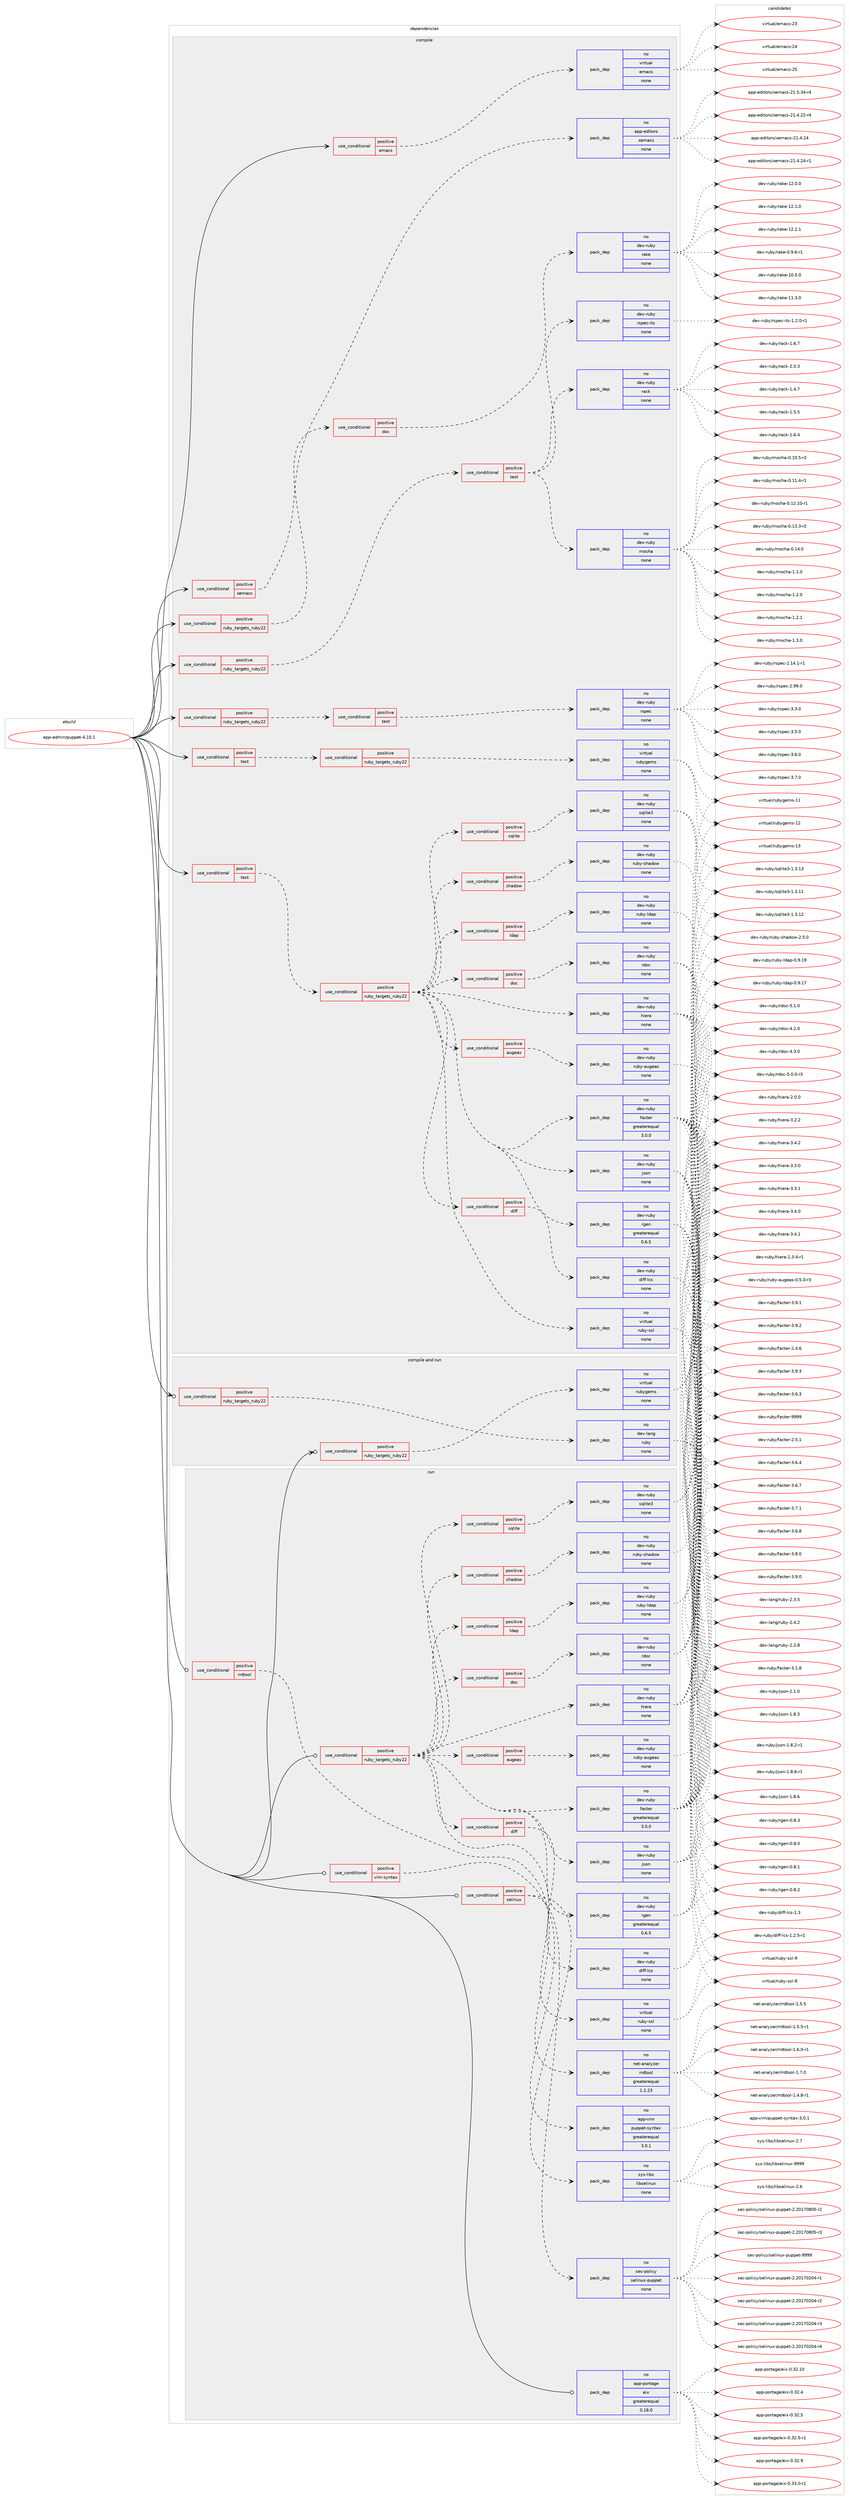 digraph prolog {

# *************
# Graph options
# *************

newrank=true;
concentrate=true;
compound=true;
graph [rankdir=LR,fontname=Helvetica,fontsize=10,ranksep=1.5];#, ranksep=2.5, nodesep=0.2];
edge  [arrowhead=vee];
node  [fontname=Helvetica,fontsize=10];

# **********
# The ebuild
# **********

subgraph cluster_leftcol {
color=gray;
rank=same;
label=<<i>ebuild</i>>;
id [label="app-admin/puppet-4.10.1", color=red, width=4, href="../app-admin/puppet-4.10.1.svg"];
}

# ****************
# The dependencies
# ****************

subgraph cluster_midcol {
color=gray;
label=<<i>dependencies</i>>;
subgraph cluster_compile {
fillcolor="#eeeeee";
style=filled;
label=<<i>compile</i>>;
subgraph cond884 {
dependency3996 [label=<<TABLE BORDER="0" CELLBORDER="1" CELLSPACING="0" CELLPADDING="4"><TR><TD ROWSPAN="3" CELLPADDING="10">use_conditional</TD></TR><TR><TD>positive</TD></TR><TR><TD>emacs</TD></TR></TABLE>>, shape=none, color=red];
subgraph pack3015 {
dependency3997 [label=<<TABLE BORDER="0" CELLBORDER="1" CELLSPACING="0" CELLPADDING="4" WIDTH="220"><TR><TD ROWSPAN="6" CELLPADDING="30">pack_dep</TD></TR><TR><TD WIDTH="110">no</TD></TR><TR><TD>virtual</TD></TR><TR><TD>emacs</TD></TR><TR><TD>none</TD></TR><TR><TD></TD></TR></TABLE>>, shape=none, color=blue];
}
dependency3996:e -> dependency3997:w [weight=20,style="dashed",arrowhead="vee"];
}
id:e -> dependency3996:w [weight=20,style="solid",arrowhead="vee"];
subgraph cond885 {
dependency3998 [label=<<TABLE BORDER="0" CELLBORDER="1" CELLSPACING="0" CELLPADDING="4"><TR><TD ROWSPAN="3" CELLPADDING="10">use_conditional</TD></TR><TR><TD>positive</TD></TR><TR><TD>ruby_targets_ruby22</TD></TR></TABLE>>, shape=none, color=red];
subgraph cond886 {
dependency3999 [label=<<TABLE BORDER="0" CELLBORDER="1" CELLSPACING="0" CELLPADDING="4"><TR><TD ROWSPAN="3" CELLPADDING="10">use_conditional</TD></TR><TR><TD>positive</TD></TR><TR><TD>doc</TD></TR></TABLE>>, shape=none, color=red];
subgraph pack3016 {
dependency4000 [label=<<TABLE BORDER="0" CELLBORDER="1" CELLSPACING="0" CELLPADDING="4" WIDTH="220"><TR><TD ROWSPAN="6" CELLPADDING="30">pack_dep</TD></TR><TR><TD WIDTH="110">no</TD></TR><TR><TD>dev-ruby</TD></TR><TR><TD>rake</TD></TR><TR><TD>none</TD></TR><TR><TD></TD></TR></TABLE>>, shape=none, color=blue];
}
dependency3999:e -> dependency4000:w [weight=20,style="dashed",arrowhead="vee"];
}
dependency3998:e -> dependency3999:w [weight=20,style="dashed",arrowhead="vee"];
}
id:e -> dependency3998:w [weight=20,style="solid",arrowhead="vee"];
subgraph cond887 {
dependency4001 [label=<<TABLE BORDER="0" CELLBORDER="1" CELLSPACING="0" CELLPADDING="4"><TR><TD ROWSPAN="3" CELLPADDING="10">use_conditional</TD></TR><TR><TD>positive</TD></TR><TR><TD>ruby_targets_ruby22</TD></TR></TABLE>>, shape=none, color=red];
subgraph cond888 {
dependency4002 [label=<<TABLE BORDER="0" CELLBORDER="1" CELLSPACING="0" CELLPADDING="4"><TR><TD ROWSPAN="3" CELLPADDING="10">use_conditional</TD></TR><TR><TD>positive</TD></TR><TR><TD>test</TD></TR></TABLE>>, shape=none, color=red];
subgraph pack3017 {
dependency4003 [label=<<TABLE BORDER="0" CELLBORDER="1" CELLSPACING="0" CELLPADDING="4" WIDTH="220"><TR><TD ROWSPAN="6" CELLPADDING="30">pack_dep</TD></TR><TR><TD WIDTH="110">no</TD></TR><TR><TD>dev-ruby</TD></TR><TR><TD>mocha</TD></TR><TR><TD>none</TD></TR><TR><TD></TD></TR></TABLE>>, shape=none, color=blue];
}
dependency4002:e -> dependency4003:w [weight=20,style="dashed",arrowhead="vee"];
subgraph pack3018 {
dependency4004 [label=<<TABLE BORDER="0" CELLBORDER="1" CELLSPACING="0" CELLPADDING="4" WIDTH="220"><TR><TD ROWSPAN="6" CELLPADDING="30">pack_dep</TD></TR><TR><TD WIDTH="110">no</TD></TR><TR><TD>dev-ruby</TD></TR><TR><TD>rack</TD></TR><TR><TD>none</TD></TR><TR><TD></TD></TR></TABLE>>, shape=none, color=blue];
}
dependency4002:e -> dependency4004:w [weight=20,style="dashed",arrowhead="vee"];
subgraph pack3019 {
dependency4005 [label=<<TABLE BORDER="0" CELLBORDER="1" CELLSPACING="0" CELLPADDING="4" WIDTH="220"><TR><TD ROWSPAN="6" CELLPADDING="30">pack_dep</TD></TR><TR><TD WIDTH="110">no</TD></TR><TR><TD>dev-ruby</TD></TR><TR><TD>rspec-its</TD></TR><TR><TD>none</TD></TR><TR><TD></TD></TR></TABLE>>, shape=none, color=blue];
}
dependency4002:e -> dependency4005:w [weight=20,style="dashed",arrowhead="vee"];
}
dependency4001:e -> dependency4002:w [weight=20,style="dashed",arrowhead="vee"];
}
id:e -> dependency4001:w [weight=20,style="solid",arrowhead="vee"];
subgraph cond889 {
dependency4006 [label=<<TABLE BORDER="0" CELLBORDER="1" CELLSPACING="0" CELLPADDING="4"><TR><TD ROWSPAN="3" CELLPADDING="10">use_conditional</TD></TR><TR><TD>positive</TD></TR><TR><TD>ruby_targets_ruby22</TD></TR></TABLE>>, shape=none, color=red];
subgraph cond890 {
dependency4007 [label=<<TABLE BORDER="0" CELLBORDER="1" CELLSPACING="0" CELLPADDING="4"><TR><TD ROWSPAN="3" CELLPADDING="10">use_conditional</TD></TR><TR><TD>positive</TD></TR><TR><TD>test</TD></TR></TABLE>>, shape=none, color=red];
subgraph pack3020 {
dependency4008 [label=<<TABLE BORDER="0" CELLBORDER="1" CELLSPACING="0" CELLPADDING="4" WIDTH="220"><TR><TD ROWSPAN="6" CELLPADDING="30">pack_dep</TD></TR><TR><TD WIDTH="110">no</TD></TR><TR><TD>dev-ruby</TD></TR><TR><TD>rspec</TD></TR><TR><TD>none</TD></TR><TR><TD></TD></TR></TABLE>>, shape=none, color=blue];
}
dependency4007:e -> dependency4008:w [weight=20,style="dashed",arrowhead="vee"];
}
dependency4006:e -> dependency4007:w [weight=20,style="dashed",arrowhead="vee"];
}
id:e -> dependency4006:w [weight=20,style="solid",arrowhead="vee"];
subgraph cond891 {
dependency4009 [label=<<TABLE BORDER="0" CELLBORDER="1" CELLSPACING="0" CELLPADDING="4"><TR><TD ROWSPAN="3" CELLPADDING="10">use_conditional</TD></TR><TR><TD>positive</TD></TR><TR><TD>test</TD></TR></TABLE>>, shape=none, color=red];
subgraph cond892 {
dependency4010 [label=<<TABLE BORDER="0" CELLBORDER="1" CELLSPACING="0" CELLPADDING="4"><TR><TD ROWSPAN="3" CELLPADDING="10">use_conditional</TD></TR><TR><TD>positive</TD></TR><TR><TD>ruby_targets_ruby22</TD></TR></TABLE>>, shape=none, color=red];
subgraph pack3021 {
dependency4011 [label=<<TABLE BORDER="0" CELLBORDER="1" CELLSPACING="0" CELLPADDING="4" WIDTH="220"><TR><TD ROWSPAN="6" CELLPADDING="30">pack_dep</TD></TR><TR><TD WIDTH="110">no</TD></TR><TR><TD>dev-ruby</TD></TR><TR><TD>hiera</TD></TR><TR><TD>none</TD></TR><TR><TD></TD></TR></TABLE>>, shape=none, color=blue];
}
dependency4010:e -> dependency4011:w [weight=20,style="dashed",arrowhead="vee"];
subgraph pack3022 {
dependency4012 [label=<<TABLE BORDER="0" CELLBORDER="1" CELLSPACING="0" CELLPADDING="4" WIDTH="220"><TR><TD ROWSPAN="6" CELLPADDING="30">pack_dep</TD></TR><TR><TD WIDTH="110">no</TD></TR><TR><TD>dev-ruby</TD></TR><TR><TD>rgen</TD></TR><TR><TD>greaterequal</TD></TR><TR><TD>0.6.5</TD></TR></TABLE>>, shape=none, color=blue];
}
dependency4010:e -> dependency4012:w [weight=20,style="dashed",arrowhead="vee"];
subgraph pack3023 {
dependency4013 [label=<<TABLE BORDER="0" CELLBORDER="1" CELLSPACING="0" CELLPADDING="4" WIDTH="220"><TR><TD ROWSPAN="6" CELLPADDING="30">pack_dep</TD></TR><TR><TD WIDTH="110">no</TD></TR><TR><TD>dev-ruby</TD></TR><TR><TD>json</TD></TR><TR><TD>none</TD></TR><TR><TD></TD></TR></TABLE>>, shape=none, color=blue];
}
dependency4010:e -> dependency4013:w [weight=20,style="dashed",arrowhead="vee"];
subgraph pack3024 {
dependency4014 [label=<<TABLE BORDER="0" CELLBORDER="1" CELLSPACING="0" CELLPADDING="4" WIDTH="220"><TR><TD ROWSPAN="6" CELLPADDING="30">pack_dep</TD></TR><TR><TD WIDTH="110">no</TD></TR><TR><TD>dev-ruby</TD></TR><TR><TD>facter</TD></TR><TR><TD>greaterequal</TD></TR><TR><TD>3.0.0</TD></TR></TABLE>>, shape=none, color=blue];
}
dependency4010:e -> dependency4014:w [weight=20,style="dashed",arrowhead="vee"];
subgraph cond893 {
dependency4015 [label=<<TABLE BORDER="0" CELLBORDER="1" CELLSPACING="0" CELLPADDING="4"><TR><TD ROWSPAN="3" CELLPADDING="10">use_conditional</TD></TR><TR><TD>positive</TD></TR><TR><TD>augeas</TD></TR></TABLE>>, shape=none, color=red];
subgraph pack3025 {
dependency4016 [label=<<TABLE BORDER="0" CELLBORDER="1" CELLSPACING="0" CELLPADDING="4" WIDTH="220"><TR><TD ROWSPAN="6" CELLPADDING="30">pack_dep</TD></TR><TR><TD WIDTH="110">no</TD></TR><TR><TD>dev-ruby</TD></TR><TR><TD>ruby-augeas</TD></TR><TR><TD>none</TD></TR><TR><TD></TD></TR></TABLE>>, shape=none, color=blue];
}
dependency4015:e -> dependency4016:w [weight=20,style="dashed",arrowhead="vee"];
}
dependency4010:e -> dependency4015:w [weight=20,style="dashed",arrowhead="vee"];
subgraph cond894 {
dependency4017 [label=<<TABLE BORDER="0" CELLBORDER="1" CELLSPACING="0" CELLPADDING="4"><TR><TD ROWSPAN="3" CELLPADDING="10">use_conditional</TD></TR><TR><TD>positive</TD></TR><TR><TD>diff</TD></TR></TABLE>>, shape=none, color=red];
subgraph pack3026 {
dependency4018 [label=<<TABLE BORDER="0" CELLBORDER="1" CELLSPACING="0" CELLPADDING="4" WIDTH="220"><TR><TD ROWSPAN="6" CELLPADDING="30">pack_dep</TD></TR><TR><TD WIDTH="110">no</TD></TR><TR><TD>dev-ruby</TD></TR><TR><TD>diff-lcs</TD></TR><TR><TD>none</TD></TR><TR><TD></TD></TR></TABLE>>, shape=none, color=blue];
}
dependency4017:e -> dependency4018:w [weight=20,style="dashed",arrowhead="vee"];
}
dependency4010:e -> dependency4017:w [weight=20,style="dashed",arrowhead="vee"];
subgraph cond895 {
dependency4019 [label=<<TABLE BORDER="0" CELLBORDER="1" CELLSPACING="0" CELLPADDING="4"><TR><TD ROWSPAN="3" CELLPADDING="10">use_conditional</TD></TR><TR><TD>positive</TD></TR><TR><TD>doc</TD></TR></TABLE>>, shape=none, color=red];
subgraph pack3027 {
dependency4020 [label=<<TABLE BORDER="0" CELLBORDER="1" CELLSPACING="0" CELLPADDING="4" WIDTH="220"><TR><TD ROWSPAN="6" CELLPADDING="30">pack_dep</TD></TR><TR><TD WIDTH="110">no</TD></TR><TR><TD>dev-ruby</TD></TR><TR><TD>rdoc</TD></TR><TR><TD>none</TD></TR><TR><TD></TD></TR></TABLE>>, shape=none, color=blue];
}
dependency4019:e -> dependency4020:w [weight=20,style="dashed",arrowhead="vee"];
}
dependency4010:e -> dependency4019:w [weight=20,style="dashed",arrowhead="vee"];
subgraph cond896 {
dependency4021 [label=<<TABLE BORDER="0" CELLBORDER="1" CELLSPACING="0" CELLPADDING="4"><TR><TD ROWSPAN="3" CELLPADDING="10">use_conditional</TD></TR><TR><TD>positive</TD></TR><TR><TD>ldap</TD></TR></TABLE>>, shape=none, color=red];
subgraph pack3028 {
dependency4022 [label=<<TABLE BORDER="0" CELLBORDER="1" CELLSPACING="0" CELLPADDING="4" WIDTH="220"><TR><TD ROWSPAN="6" CELLPADDING="30">pack_dep</TD></TR><TR><TD WIDTH="110">no</TD></TR><TR><TD>dev-ruby</TD></TR><TR><TD>ruby-ldap</TD></TR><TR><TD>none</TD></TR><TR><TD></TD></TR></TABLE>>, shape=none, color=blue];
}
dependency4021:e -> dependency4022:w [weight=20,style="dashed",arrowhead="vee"];
}
dependency4010:e -> dependency4021:w [weight=20,style="dashed",arrowhead="vee"];
subgraph cond897 {
dependency4023 [label=<<TABLE BORDER="0" CELLBORDER="1" CELLSPACING="0" CELLPADDING="4"><TR><TD ROWSPAN="3" CELLPADDING="10">use_conditional</TD></TR><TR><TD>positive</TD></TR><TR><TD>shadow</TD></TR></TABLE>>, shape=none, color=red];
subgraph pack3029 {
dependency4024 [label=<<TABLE BORDER="0" CELLBORDER="1" CELLSPACING="0" CELLPADDING="4" WIDTH="220"><TR><TD ROWSPAN="6" CELLPADDING="30">pack_dep</TD></TR><TR><TD WIDTH="110">no</TD></TR><TR><TD>dev-ruby</TD></TR><TR><TD>ruby-shadow</TD></TR><TR><TD>none</TD></TR><TR><TD></TD></TR></TABLE>>, shape=none, color=blue];
}
dependency4023:e -> dependency4024:w [weight=20,style="dashed",arrowhead="vee"];
}
dependency4010:e -> dependency4023:w [weight=20,style="dashed",arrowhead="vee"];
subgraph cond898 {
dependency4025 [label=<<TABLE BORDER="0" CELLBORDER="1" CELLSPACING="0" CELLPADDING="4"><TR><TD ROWSPAN="3" CELLPADDING="10">use_conditional</TD></TR><TR><TD>positive</TD></TR><TR><TD>sqlite</TD></TR></TABLE>>, shape=none, color=red];
subgraph pack3030 {
dependency4026 [label=<<TABLE BORDER="0" CELLBORDER="1" CELLSPACING="0" CELLPADDING="4" WIDTH="220"><TR><TD ROWSPAN="6" CELLPADDING="30">pack_dep</TD></TR><TR><TD WIDTH="110">no</TD></TR><TR><TD>dev-ruby</TD></TR><TR><TD>sqlite3</TD></TR><TR><TD>none</TD></TR><TR><TD></TD></TR></TABLE>>, shape=none, color=blue];
}
dependency4025:e -> dependency4026:w [weight=20,style="dashed",arrowhead="vee"];
}
dependency4010:e -> dependency4025:w [weight=20,style="dashed",arrowhead="vee"];
subgraph pack3031 {
dependency4027 [label=<<TABLE BORDER="0" CELLBORDER="1" CELLSPACING="0" CELLPADDING="4" WIDTH="220"><TR><TD ROWSPAN="6" CELLPADDING="30">pack_dep</TD></TR><TR><TD WIDTH="110">no</TD></TR><TR><TD>virtual</TD></TR><TR><TD>ruby-ssl</TD></TR><TR><TD>none</TD></TR><TR><TD></TD></TR></TABLE>>, shape=none, color=blue];
}
dependency4010:e -> dependency4027:w [weight=20,style="dashed",arrowhead="vee"];
}
dependency4009:e -> dependency4010:w [weight=20,style="dashed",arrowhead="vee"];
}
id:e -> dependency4009:w [weight=20,style="solid",arrowhead="vee"];
subgraph cond899 {
dependency4028 [label=<<TABLE BORDER="0" CELLBORDER="1" CELLSPACING="0" CELLPADDING="4"><TR><TD ROWSPAN="3" CELLPADDING="10">use_conditional</TD></TR><TR><TD>positive</TD></TR><TR><TD>test</TD></TR></TABLE>>, shape=none, color=red];
subgraph cond900 {
dependency4029 [label=<<TABLE BORDER="0" CELLBORDER="1" CELLSPACING="0" CELLPADDING="4"><TR><TD ROWSPAN="3" CELLPADDING="10">use_conditional</TD></TR><TR><TD>positive</TD></TR><TR><TD>ruby_targets_ruby22</TD></TR></TABLE>>, shape=none, color=red];
subgraph pack3032 {
dependency4030 [label=<<TABLE BORDER="0" CELLBORDER="1" CELLSPACING="0" CELLPADDING="4" WIDTH="220"><TR><TD ROWSPAN="6" CELLPADDING="30">pack_dep</TD></TR><TR><TD WIDTH="110">no</TD></TR><TR><TD>virtual</TD></TR><TR><TD>rubygems</TD></TR><TR><TD>none</TD></TR><TR><TD></TD></TR></TABLE>>, shape=none, color=blue];
}
dependency4029:e -> dependency4030:w [weight=20,style="dashed",arrowhead="vee"];
}
dependency4028:e -> dependency4029:w [weight=20,style="dashed",arrowhead="vee"];
}
id:e -> dependency4028:w [weight=20,style="solid",arrowhead="vee"];
subgraph cond901 {
dependency4031 [label=<<TABLE BORDER="0" CELLBORDER="1" CELLSPACING="0" CELLPADDING="4"><TR><TD ROWSPAN="3" CELLPADDING="10">use_conditional</TD></TR><TR><TD>positive</TD></TR><TR><TD>xemacs</TD></TR></TABLE>>, shape=none, color=red];
subgraph pack3033 {
dependency4032 [label=<<TABLE BORDER="0" CELLBORDER="1" CELLSPACING="0" CELLPADDING="4" WIDTH="220"><TR><TD ROWSPAN="6" CELLPADDING="30">pack_dep</TD></TR><TR><TD WIDTH="110">no</TD></TR><TR><TD>app-editors</TD></TR><TR><TD>xemacs</TD></TR><TR><TD>none</TD></TR><TR><TD></TD></TR></TABLE>>, shape=none, color=blue];
}
dependency4031:e -> dependency4032:w [weight=20,style="dashed",arrowhead="vee"];
}
id:e -> dependency4031:w [weight=20,style="solid",arrowhead="vee"];
}
subgraph cluster_compileandrun {
fillcolor="#eeeeee";
style=filled;
label=<<i>compile and run</i>>;
subgraph cond902 {
dependency4033 [label=<<TABLE BORDER="0" CELLBORDER="1" CELLSPACING="0" CELLPADDING="4"><TR><TD ROWSPAN="3" CELLPADDING="10">use_conditional</TD></TR><TR><TD>positive</TD></TR><TR><TD>ruby_targets_ruby22</TD></TR></TABLE>>, shape=none, color=red];
subgraph pack3034 {
dependency4034 [label=<<TABLE BORDER="0" CELLBORDER="1" CELLSPACING="0" CELLPADDING="4" WIDTH="220"><TR><TD ROWSPAN="6" CELLPADDING="30">pack_dep</TD></TR><TR><TD WIDTH="110">no</TD></TR><TR><TD>dev-lang</TD></TR><TR><TD>ruby</TD></TR><TR><TD>none</TD></TR><TR><TD></TD></TR></TABLE>>, shape=none, color=blue];
}
dependency4033:e -> dependency4034:w [weight=20,style="dashed",arrowhead="vee"];
}
id:e -> dependency4033:w [weight=20,style="solid",arrowhead="odotvee"];
subgraph cond903 {
dependency4035 [label=<<TABLE BORDER="0" CELLBORDER="1" CELLSPACING="0" CELLPADDING="4"><TR><TD ROWSPAN="3" CELLPADDING="10">use_conditional</TD></TR><TR><TD>positive</TD></TR><TR><TD>ruby_targets_ruby22</TD></TR></TABLE>>, shape=none, color=red];
subgraph pack3035 {
dependency4036 [label=<<TABLE BORDER="0" CELLBORDER="1" CELLSPACING="0" CELLPADDING="4" WIDTH="220"><TR><TD ROWSPAN="6" CELLPADDING="30">pack_dep</TD></TR><TR><TD WIDTH="110">no</TD></TR><TR><TD>virtual</TD></TR><TR><TD>rubygems</TD></TR><TR><TD>none</TD></TR><TR><TD></TD></TR></TABLE>>, shape=none, color=blue];
}
dependency4035:e -> dependency4036:w [weight=20,style="dashed",arrowhead="vee"];
}
id:e -> dependency4035:w [weight=20,style="solid",arrowhead="odotvee"];
}
subgraph cluster_run {
fillcolor="#eeeeee";
style=filled;
label=<<i>run</i>>;
subgraph cond904 {
dependency4037 [label=<<TABLE BORDER="0" CELLBORDER="1" CELLSPACING="0" CELLPADDING="4"><TR><TD ROWSPAN="3" CELLPADDING="10">use_conditional</TD></TR><TR><TD>positive</TD></TR><TR><TD>rrdtool</TD></TR></TABLE>>, shape=none, color=red];
subgraph pack3036 {
dependency4038 [label=<<TABLE BORDER="0" CELLBORDER="1" CELLSPACING="0" CELLPADDING="4" WIDTH="220"><TR><TD ROWSPAN="6" CELLPADDING="30">pack_dep</TD></TR><TR><TD WIDTH="110">no</TD></TR><TR><TD>net-analyzer</TD></TR><TR><TD>rrdtool</TD></TR><TR><TD>greaterequal</TD></TR><TR><TD>1.2.23</TD></TR></TABLE>>, shape=none, color=blue];
}
dependency4037:e -> dependency4038:w [weight=20,style="dashed",arrowhead="vee"];
}
id:e -> dependency4037:w [weight=20,style="solid",arrowhead="odot"];
subgraph cond905 {
dependency4039 [label=<<TABLE BORDER="0" CELLBORDER="1" CELLSPACING="0" CELLPADDING="4"><TR><TD ROWSPAN="3" CELLPADDING="10">use_conditional</TD></TR><TR><TD>positive</TD></TR><TR><TD>ruby_targets_ruby22</TD></TR></TABLE>>, shape=none, color=red];
subgraph pack3037 {
dependency4040 [label=<<TABLE BORDER="0" CELLBORDER="1" CELLSPACING="0" CELLPADDING="4" WIDTH="220"><TR><TD ROWSPAN="6" CELLPADDING="30">pack_dep</TD></TR><TR><TD WIDTH="110">no</TD></TR><TR><TD>dev-ruby</TD></TR><TR><TD>hiera</TD></TR><TR><TD>none</TD></TR><TR><TD></TD></TR></TABLE>>, shape=none, color=blue];
}
dependency4039:e -> dependency4040:w [weight=20,style="dashed",arrowhead="vee"];
subgraph pack3038 {
dependency4041 [label=<<TABLE BORDER="0" CELLBORDER="1" CELLSPACING="0" CELLPADDING="4" WIDTH="220"><TR><TD ROWSPAN="6" CELLPADDING="30">pack_dep</TD></TR><TR><TD WIDTH="110">no</TD></TR><TR><TD>dev-ruby</TD></TR><TR><TD>rgen</TD></TR><TR><TD>greaterequal</TD></TR><TR><TD>0.6.5</TD></TR></TABLE>>, shape=none, color=blue];
}
dependency4039:e -> dependency4041:w [weight=20,style="dashed",arrowhead="vee"];
subgraph pack3039 {
dependency4042 [label=<<TABLE BORDER="0" CELLBORDER="1" CELLSPACING="0" CELLPADDING="4" WIDTH="220"><TR><TD ROWSPAN="6" CELLPADDING="30">pack_dep</TD></TR><TR><TD WIDTH="110">no</TD></TR><TR><TD>dev-ruby</TD></TR><TR><TD>json</TD></TR><TR><TD>none</TD></TR><TR><TD></TD></TR></TABLE>>, shape=none, color=blue];
}
dependency4039:e -> dependency4042:w [weight=20,style="dashed",arrowhead="vee"];
subgraph pack3040 {
dependency4043 [label=<<TABLE BORDER="0" CELLBORDER="1" CELLSPACING="0" CELLPADDING="4" WIDTH="220"><TR><TD ROWSPAN="6" CELLPADDING="30">pack_dep</TD></TR><TR><TD WIDTH="110">no</TD></TR><TR><TD>dev-ruby</TD></TR><TR><TD>facter</TD></TR><TR><TD>greaterequal</TD></TR><TR><TD>3.0.0</TD></TR></TABLE>>, shape=none, color=blue];
}
dependency4039:e -> dependency4043:w [weight=20,style="dashed",arrowhead="vee"];
subgraph cond906 {
dependency4044 [label=<<TABLE BORDER="0" CELLBORDER="1" CELLSPACING="0" CELLPADDING="4"><TR><TD ROWSPAN="3" CELLPADDING="10">use_conditional</TD></TR><TR><TD>positive</TD></TR><TR><TD>augeas</TD></TR></TABLE>>, shape=none, color=red];
subgraph pack3041 {
dependency4045 [label=<<TABLE BORDER="0" CELLBORDER="1" CELLSPACING="0" CELLPADDING="4" WIDTH="220"><TR><TD ROWSPAN="6" CELLPADDING="30">pack_dep</TD></TR><TR><TD WIDTH="110">no</TD></TR><TR><TD>dev-ruby</TD></TR><TR><TD>ruby-augeas</TD></TR><TR><TD>none</TD></TR><TR><TD></TD></TR></TABLE>>, shape=none, color=blue];
}
dependency4044:e -> dependency4045:w [weight=20,style="dashed",arrowhead="vee"];
}
dependency4039:e -> dependency4044:w [weight=20,style="dashed",arrowhead="vee"];
subgraph cond907 {
dependency4046 [label=<<TABLE BORDER="0" CELLBORDER="1" CELLSPACING="0" CELLPADDING="4"><TR><TD ROWSPAN="3" CELLPADDING="10">use_conditional</TD></TR><TR><TD>positive</TD></TR><TR><TD>diff</TD></TR></TABLE>>, shape=none, color=red];
subgraph pack3042 {
dependency4047 [label=<<TABLE BORDER="0" CELLBORDER="1" CELLSPACING="0" CELLPADDING="4" WIDTH="220"><TR><TD ROWSPAN="6" CELLPADDING="30">pack_dep</TD></TR><TR><TD WIDTH="110">no</TD></TR><TR><TD>dev-ruby</TD></TR><TR><TD>diff-lcs</TD></TR><TR><TD>none</TD></TR><TR><TD></TD></TR></TABLE>>, shape=none, color=blue];
}
dependency4046:e -> dependency4047:w [weight=20,style="dashed",arrowhead="vee"];
}
dependency4039:e -> dependency4046:w [weight=20,style="dashed",arrowhead="vee"];
subgraph cond908 {
dependency4048 [label=<<TABLE BORDER="0" CELLBORDER="1" CELLSPACING="0" CELLPADDING="4"><TR><TD ROWSPAN="3" CELLPADDING="10">use_conditional</TD></TR><TR><TD>positive</TD></TR><TR><TD>doc</TD></TR></TABLE>>, shape=none, color=red];
subgraph pack3043 {
dependency4049 [label=<<TABLE BORDER="0" CELLBORDER="1" CELLSPACING="0" CELLPADDING="4" WIDTH="220"><TR><TD ROWSPAN="6" CELLPADDING="30">pack_dep</TD></TR><TR><TD WIDTH="110">no</TD></TR><TR><TD>dev-ruby</TD></TR><TR><TD>rdoc</TD></TR><TR><TD>none</TD></TR><TR><TD></TD></TR></TABLE>>, shape=none, color=blue];
}
dependency4048:e -> dependency4049:w [weight=20,style="dashed",arrowhead="vee"];
}
dependency4039:e -> dependency4048:w [weight=20,style="dashed",arrowhead="vee"];
subgraph cond909 {
dependency4050 [label=<<TABLE BORDER="0" CELLBORDER="1" CELLSPACING="0" CELLPADDING="4"><TR><TD ROWSPAN="3" CELLPADDING="10">use_conditional</TD></TR><TR><TD>positive</TD></TR><TR><TD>ldap</TD></TR></TABLE>>, shape=none, color=red];
subgraph pack3044 {
dependency4051 [label=<<TABLE BORDER="0" CELLBORDER="1" CELLSPACING="0" CELLPADDING="4" WIDTH="220"><TR><TD ROWSPAN="6" CELLPADDING="30">pack_dep</TD></TR><TR><TD WIDTH="110">no</TD></TR><TR><TD>dev-ruby</TD></TR><TR><TD>ruby-ldap</TD></TR><TR><TD>none</TD></TR><TR><TD></TD></TR></TABLE>>, shape=none, color=blue];
}
dependency4050:e -> dependency4051:w [weight=20,style="dashed",arrowhead="vee"];
}
dependency4039:e -> dependency4050:w [weight=20,style="dashed",arrowhead="vee"];
subgraph cond910 {
dependency4052 [label=<<TABLE BORDER="0" CELLBORDER="1" CELLSPACING="0" CELLPADDING="4"><TR><TD ROWSPAN="3" CELLPADDING="10">use_conditional</TD></TR><TR><TD>positive</TD></TR><TR><TD>shadow</TD></TR></TABLE>>, shape=none, color=red];
subgraph pack3045 {
dependency4053 [label=<<TABLE BORDER="0" CELLBORDER="1" CELLSPACING="0" CELLPADDING="4" WIDTH="220"><TR><TD ROWSPAN="6" CELLPADDING="30">pack_dep</TD></TR><TR><TD WIDTH="110">no</TD></TR><TR><TD>dev-ruby</TD></TR><TR><TD>ruby-shadow</TD></TR><TR><TD>none</TD></TR><TR><TD></TD></TR></TABLE>>, shape=none, color=blue];
}
dependency4052:e -> dependency4053:w [weight=20,style="dashed",arrowhead="vee"];
}
dependency4039:e -> dependency4052:w [weight=20,style="dashed",arrowhead="vee"];
subgraph cond911 {
dependency4054 [label=<<TABLE BORDER="0" CELLBORDER="1" CELLSPACING="0" CELLPADDING="4"><TR><TD ROWSPAN="3" CELLPADDING="10">use_conditional</TD></TR><TR><TD>positive</TD></TR><TR><TD>sqlite</TD></TR></TABLE>>, shape=none, color=red];
subgraph pack3046 {
dependency4055 [label=<<TABLE BORDER="0" CELLBORDER="1" CELLSPACING="0" CELLPADDING="4" WIDTH="220"><TR><TD ROWSPAN="6" CELLPADDING="30">pack_dep</TD></TR><TR><TD WIDTH="110">no</TD></TR><TR><TD>dev-ruby</TD></TR><TR><TD>sqlite3</TD></TR><TR><TD>none</TD></TR><TR><TD></TD></TR></TABLE>>, shape=none, color=blue];
}
dependency4054:e -> dependency4055:w [weight=20,style="dashed",arrowhead="vee"];
}
dependency4039:e -> dependency4054:w [weight=20,style="dashed",arrowhead="vee"];
subgraph pack3047 {
dependency4056 [label=<<TABLE BORDER="0" CELLBORDER="1" CELLSPACING="0" CELLPADDING="4" WIDTH="220"><TR><TD ROWSPAN="6" CELLPADDING="30">pack_dep</TD></TR><TR><TD WIDTH="110">no</TD></TR><TR><TD>virtual</TD></TR><TR><TD>ruby-ssl</TD></TR><TR><TD>none</TD></TR><TR><TD></TD></TR></TABLE>>, shape=none, color=blue];
}
dependency4039:e -> dependency4056:w [weight=20,style="dashed",arrowhead="vee"];
}
id:e -> dependency4039:w [weight=20,style="solid",arrowhead="odot"];
subgraph cond912 {
dependency4057 [label=<<TABLE BORDER="0" CELLBORDER="1" CELLSPACING="0" CELLPADDING="4"><TR><TD ROWSPAN="3" CELLPADDING="10">use_conditional</TD></TR><TR><TD>positive</TD></TR><TR><TD>selinux</TD></TR></TABLE>>, shape=none, color=red];
subgraph pack3048 {
dependency4058 [label=<<TABLE BORDER="0" CELLBORDER="1" CELLSPACING="0" CELLPADDING="4" WIDTH="220"><TR><TD ROWSPAN="6" CELLPADDING="30">pack_dep</TD></TR><TR><TD WIDTH="110">no</TD></TR><TR><TD>sys-libs</TD></TR><TR><TD>libselinux</TD></TR><TR><TD>none</TD></TR><TR><TD></TD></TR></TABLE>>, shape=none, color=blue];
}
dependency4057:e -> dependency4058:w [weight=20,style="dashed",arrowhead="vee"];
subgraph pack3049 {
dependency4059 [label=<<TABLE BORDER="0" CELLBORDER="1" CELLSPACING="0" CELLPADDING="4" WIDTH="220"><TR><TD ROWSPAN="6" CELLPADDING="30">pack_dep</TD></TR><TR><TD WIDTH="110">no</TD></TR><TR><TD>sec-policy</TD></TR><TR><TD>selinux-puppet</TD></TR><TR><TD>none</TD></TR><TR><TD></TD></TR></TABLE>>, shape=none, color=blue];
}
dependency4057:e -> dependency4059:w [weight=20,style="dashed",arrowhead="vee"];
}
id:e -> dependency4057:w [weight=20,style="solid",arrowhead="odot"];
subgraph cond913 {
dependency4060 [label=<<TABLE BORDER="0" CELLBORDER="1" CELLSPACING="0" CELLPADDING="4"><TR><TD ROWSPAN="3" CELLPADDING="10">use_conditional</TD></TR><TR><TD>positive</TD></TR><TR><TD>vim-syntax</TD></TR></TABLE>>, shape=none, color=red];
subgraph pack3050 {
dependency4061 [label=<<TABLE BORDER="0" CELLBORDER="1" CELLSPACING="0" CELLPADDING="4" WIDTH="220"><TR><TD ROWSPAN="6" CELLPADDING="30">pack_dep</TD></TR><TR><TD WIDTH="110">no</TD></TR><TR><TD>app-vim</TD></TR><TR><TD>puppet-syntax</TD></TR><TR><TD>greaterequal</TD></TR><TR><TD>3.0.1</TD></TR></TABLE>>, shape=none, color=blue];
}
dependency4060:e -> dependency4061:w [weight=20,style="dashed",arrowhead="vee"];
}
id:e -> dependency4060:w [weight=20,style="solid",arrowhead="odot"];
subgraph pack3051 {
dependency4062 [label=<<TABLE BORDER="0" CELLBORDER="1" CELLSPACING="0" CELLPADDING="4" WIDTH="220"><TR><TD ROWSPAN="6" CELLPADDING="30">pack_dep</TD></TR><TR><TD WIDTH="110">no</TD></TR><TR><TD>app-portage</TD></TR><TR><TD>eix</TD></TR><TR><TD>greaterequal</TD></TR><TR><TD>0.18.0</TD></TR></TABLE>>, shape=none, color=blue];
}
id:e -> dependency4062:w [weight=20,style="solid",arrowhead="odot"];
}
}

# **************
# The candidates
# **************

subgraph cluster_choices {
rank=same;
color=gray;
label=<<i>candidates</i>>;

subgraph choice3015 {
color=black;
nodesep=1;
choice11810511411611797108471011099799115455051 [label="virtual/emacs-23", color=red, width=4,href="../virtual/emacs-23.svg"];
choice11810511411611797108471011099799115455052 [label="virtual/emacs-24", color=red, width=4,href="../virtual/emacs-24.svg"];
choice11810511411611797108471011099799115455053 [label="virtual/emacs-25", color=red, width=4,href="../virtual/emacs-25.svg"];
dependency3997:e -> choice11810511411611797108471011099799115455051:w [style=dotted,weight="100"];
dependency3997:e -> choice11810511411611797108471011099799115455052:w [style=dotted,weight="100"];
dependency3997:e -> choice11810511411611797108471011099799115455053:w [style=dotted,weight="100"];
}
subgraph choice3016 {
color=black;
nodesep=1;
choice100101118451141179812147114971071014548465746544511449 [label="dev-ruby/rake-0.9.6-r1", color=red, width=4,href="../dev-ruby/rake-0.9.6-r1.svg"];
choice1001011184511411798121471149710710145494846534648 [label="dev-ruby/rake-10.5.0", color=red, width=4,href="../dev-ruby/rake-10.5.0.svg"];
choice1001011184511411798121471149710710145494946514648 [label="dev-ruby/rake-11.3.0", color=red, width=4,href="../dev-ruby/rake-11.3.0.svg"];
choice1001011184511411798121471149710710145495046484648 [label="dev-ruby/rake-12.0.0", color=red, width=4,href="../dev-ruby/rake-12.0.0.svg"];
choice1001011184511411798121471149710710145495046494648 [label="dev-ruby/rake-12.1.0", color=red, width=4,href="../dev-ruby/rake-12.1.0.svg"];
choice1001011184511411798121471149710710145495046504649 [label="dev-ruby/rake-12.2.1", color=red, width=4,href="../dev-ruby/rake-12.2.1.svg"];
dependency4000:e -> choice100101118451141179812147114971071014548465746544511449:w [style=dotted,weight="100"];
dependency4000:e -> choice1001011184511411798121471149710710145494846534648:w [style=dotted,weight="100"];
dependency4000:e -> choice1001011184511411798121471149710710145494946514648:w [style=dotted,weight="100"];
dependency4000:e -> choice1001011184511411798121471149710710145495046484648:w [style=dotted,weight="100"];
dependency4000:e -> choice1001011184511411798121471149710710145495046494648:w [style=dotted,weight="100"];
dependency4000:e -> choice1001011184511411798121471149710710145495046504649:w [style=dotted,weight="100"];
}
subgraph choice3017 {
color=black;
nodesep=1;
choice1001011184511411798121471091119910497454846494846534511450 [label="dev-ruby/mocha-0.10.5-r2", color=red, width=4,href="../dev-ruby/mocha-0.10.5-r2.svg"];
choice1001011184511411798121471091119910497454846494946524511449 [label="dev-ruby/mocha-0.11.4-r1", color=red, width=4,href="../dev-ruby/mocha-0.11.4-r1.svg"];
choice100101118451141179812147109111991049745484649504649484511449 [label="dev-ruby/mocha-0.12.10-r1", color=red, width=4,href="../dev-ruby/mocha-0.12.10-r1.svg"];
choice1001011184511411798121471091119910497454846495146514511450 [label="dev-ruby/mocha-0.13.3-r2", color=red, width=4,href="../dev-ruby/mocha-0.13.3-r2.svg"];
choice100101118451141179812147109111991049745484649524648 [label="dev-ruby/mocha-0.14.0", color=red, width=4,href="../dev-ruby/mocha-0.14.0.svg"];
choice1001011184511411798121471091119910497454946494648 [label="dev-ruby/mocha-1.1.0", color=red, width=4,href="../dev-ruby/mocha-1.1.0.svg"];
choice1001011184511411798121471091119910497454946504648 [label="dev-ruby/mocha-1.2.0", color=red, width=4,href="../dev-ruby/mocha-1.2.0.svg"];
choice1001011184511411798121471091119910497454946504649 [label="dev-ruby/mocha-1.2.1", color=red, width=4,href="../dev-ruby/mocha-1.2.1.svg"];
choice1001011184511411798121471091119910497454946514648 [label="dev-ruby/mocha-1.3.0", color=red, width=4,href="../dev-ruby/mocha-1.3.0.svg"];
dependency4003:e -> choice1001011184511411798121471091119910497454846494846534511450:w [style=dotted,weight="100"];
dependency4003:e -> choice1001011184511411798121471091119910497454846494946524511449:w [style=dotted,weight="100"];
dependency4003:e -> choice100101118451141179812147109111991049745484649504649484511449:w [style=dotted,weight="100"];
dependency4003:e -> choice1001011184511411798121471091119910497454846495146514511450:w [style=dotted,weight="100"];
dependency4003:e -> choice100101118451141179812147109111991049745484649524648:w [style=dotted,weight="100"];
dependency4003:e -> choice1001011184511411798121471091119910497454946494648:w [style=dotted,weight="100"];
dependency4003:e -> choice1001011184511411798121471091119910497454946504648:w [style=dotted,weight="100"];
dependency4003:e -> choice1001011184511411798121471091119910497454946504649:w [style=dotted,weight="100"];
dependency4003:e -> choice1001011184511411798121471091119910497454946514648:w [style=dotted,weight="100"];
}
subgraph choice3018 {
color=black;
nodesep=1;
choice1001011184511411798121471149799107454946524655 [label="dev-ruby/rack-1.4.7", color=red, width=4,href="../dev-ruby/rack-1.4.7.svg"];
choice1001011184511411798121471149799107454946534653 [label="dev-ruby/rack-1.5.5", color=red, width=4,href="../dev-ruby/rack-1.5.5.svg"];
choice1001011184511411798121471149799107454946544652 [label="dev-ruby/rack-1.6.4", color=red, width=4,href="../dev-ruby/rack-1.6.4.svg"];
choice1001011184511411798121471149799107454946544655 [label="dev-ruby/rack-1.6.7", color=red, width=4,href="../dev-ruby/rack-1.6.7.svg"];
choice1001011184511411798121471149799107455046484651 [label="dev-ruby/rack-2.0.3", color=red, width=4,href="../dev-ruby/rack-2.0.3.svg"];
dependency4004:e -> choice1001011184511411798121471149799107454946524655:w [style=dotted,weight="100"];
dependency4004:e -> choice1001011184511411798121471149799107454946534653:w [style=dotted,weight="100"];
dependency4004:e -> choice1001011184511411798121471149799107454946544652:w [style=dotted,weight="100"];
dependency4004:e -> choice1001011184511411798121471149799107454946544655:w [style=dotted,weight="100"];
dependency4004:e -> choice1001011184511411798121471149799107455046484651:w [style=dotted,weight="100"];
}
subgraph choice3019 {
color=black;
nodesep=1;
choice10010111845114117981214711411511210199451051161154549465046484511449 [label="dev-ruby/rspec-its-1.2.0-r1", color=red, width=4,href="../dev-ruby/rspec-its-1.2.0-r1.svg"];
dependency4005:e -> choice10010111845114117981214711411511210199451051161154549465046484511449:w [style=dotted,weight="100"];
}
subgraph choice3020 {
color=black;
nodesep=1;
choice10010111845114117981214711411511210199455046495246494511449 [label="dev-ruby/rspec-2.14.1-r1", color=red, width=4,href="../dev-ruby/rspec-2.14.1-r1.svg"];
choice1001011184511411798121471141151121019945504657574648 [label="dev-ruby/rspec-2.99.0", color=red, width=4,href="../dev-ruby/rspec-2.99.0.svg"];
choice10010111845114117981214711411511210199455146514648 [label="dev-ruby/rspec-3.3.0", color=red, width=4,href="../dev-ruby/rspec-3.3.0.svg"];
choice10010111845114117981214711411511210199455146534648 [label="dev-ruby/rspec-3.5.0", color=red, width=4,href="../dev-ruby/rspec-3.5.0.svg"];
choice10010111845114117981214711411511210199455146544648 [label="dev-ruby/rspec-3.6.0", color=red, width=4,href="../dev-ruby/rspec-3.6.0.svg"];
choice10010111845114117981214711411511210199455146554648 [label="dev-ruby/rspec-3.7.0", color=red, width=4,href="../dev-ruby/rspec-3.7.0.svg"];
dependency4008:e -> choice10010111845114117981214711411511210199455046495246494511449:w [style=dotted,weight="100"];
dependency4008:e -> choice1001011184511411798121471141151121019945504657574648:w [style=dotted,weight="100"];
dependency4008:e -> choice10010111845114117981214711411511210199455146514648:w [style=dotted,weight="100"];
dependency4008:e -> choice10010111845114117981214711411511210199455146534648:w [style=dotted,weight="100"];
dependency4008:e -> choice10010111845114117981214711411511210199455146544648:w [style=dotted,weight="100"];
dependency4008:e -> choice10010111845114117981214711411511210199455146554648:w [style=dotted,weight="100"];
}
subgraph choice3021 {
color=black;
nodesep=1;
choice100101118451141179812147104105101114974549465146524511449 [label="dev-ruby/hiera-1.3.4-r1", color=red, width=4,href="../dev-ruby/hiera-1.3.4-r1.svg"];
choice10010111845114117981214710410510111497455046484648 [label="dev-ruby/hiera-2.0.0", color=red, width=4,href="../dev-ruby/hiera-2.0.0.svg"];
choice10010111845114117981214710410510111497455146504650 [label="dev-ruby/hiera-3.2.2", color=red, width=4,href="../dev-ruby/hiera-3.2.2.svg"];
choice10010111845114117981214710410510111497455146514648 [label="dev-ruby/hiera-3.3.0", color=red, width=4,href="../dev-ruby/hiera-3.3.0.svg"];
choice10010111845114117981214710410510111497455146514649 [label="dev-ruby/hiera-3.3.1", color=red, width=4,href="../dev-ruby/hiera-3.3.1.svg"];
choice10010111845114117981214710410510111497455146524648 [label="dev-ruby/hiera-3.4.0", color=red, width=4,href="../dev-ruby/hiera-3.4.0.svg"];
choice10010111845114117981214710410510111497455146524649 [label="dev-ruby/hiera-3.4.1", color=red, width=4,href="../dev-ruby/hiera-3.4.1.svg"];
choice10010111845114117981214710410510111497455146524650 [label="dev-ruby/hiera-3.4.2", color=red, width=4,href="../dev-ruby/hiera-3.4.2.svg"];
dependency4011:e -> choice100101118451141179812147104105101114974549465146524511449:w [style=dotted,weight="100"];
dependency4011:e -> choice10010111845114117981214710410510111497455046484648:w [style=dotted,weight="100"];
dependency4011:e -> choice10010111845114117981214710410510111497455146504650:w [style=dotted,weight="100"];
dependency4011:e -> choice10010111845114117981214710410510111497455146514648:w [style=dotted,weight="100"];
dependency4011:e -> choice10010111845114117981214710410510111497455146514649:w [style=dotted,weight="100"];
dependency4011:e -> choice10010111845114117981214710410510111497455146524648:w [style=dotted,weight="100"];
dependency4011:e -> choice10010111845114117981214710410510111497455146524649:w [style=dotted,weight="100"];
dependency4011:e -> choice10010111845114117981214710410510111497455146524650:w [style=dotted,weight="100"];
}
subgraph choice3022 {
color=black;
nodesep=1;
choice100101118451141179812147114103101110454846564648 [label="dev-ruby/rgen-0.8.0", color=red, width=4,href="../dev-ruby/rgen-0.8.0.svg"];
choice100101118451141179812147114103101110454846564649 [label="dev-ruby/rgen-0.8.1", color=red, width=4,href="../dev-ruby/rgen-0.8.1.svg"];
choice100101118451141179812147114103101110454846564650 [label="dev-ruby/rgen-0.8.2", color=red, width=4,href="../dev-ruby/rgen-0.8.2.svg"];
choice100101118451141179812147114103101110454846564651 [label="dev-ruby/rgen-0.8.3", color=red, width=4,href="../dev-ruby/rgen-0.8.3.svg"];
dependency4012:e -> choice100101118451141179812147114103101110454846564648:w [style=dotted,weight="100"];
dependency4012:e -> choice100101118451141179812147114103101110454846564649:w [style=dotted,weight="100"];
dependency4012:e -> choice100101118451141179812147114103101110454846564650:w [style=dotted,weight="100"];
dependency4012:e -> choice100101118451141179812147114103101110454846564651:w [style=dotted,weight="100"];
}
subgraph choice3023 {
color=black;
nodesep=1;
choice1001011184511411798121471061151111104549465646504511449 [label="dev-ruby/json-1.8.2-r1", color=red, width=4,href="../dev-ruby/json-1.8.2-r1.svg"];
choice100101118451141179812147106115111110454946564651 [label="dev-ruby/json-1.8.3", color=red, width=4,href="../dev-ruby/json-1.8.3.svg"];
choice100101118451141179812147106115111110454946564654 [label="dev-ruby/json-1.8.6", color=red, width=4,href="../dev-ruby/json-1.8.6.svg"];
choice1001011184511411798121471061151111104549465646544511449 [label="dev-ruby/json-1.8.6-r1", color=red, width=4,href="../dev-ruby/json-1.8.6-r1.svg"];
choice100101118451141179812147106115111110455046494648 [label="dev-ruby/json-2.1.0", color=red, width=4,href="../dev-ruby/json-2.1.0.svg"];
dependency4013:e -> choice1001011184511411798121471061151111104549465646504511449:w [style=dotted,weight="100"];
dependency4013:e -> choice100101118451141179812147106115111110454946564651:w [style=dotted,weight="100"];
dependency4013:e -> choice100101118451141179812147106115111110454946564654:w [style=dotted,weight="100"];
dependency4013:e -> choice1001011184511411798121471061151111104549465646544511449:w [style=dotted,weight="100"];
dependency4013:e -> choice100101118451141179812147106115111110455046494648:w [style=dotted,weight="100"];
}
subgraph choice3024 {
color=black;
nodesep=1;
choice1001011184511411798121471029799116101114455046524654 [label="dev-ruby/facter-2.4.6", color=red, width=4,href="../dev-ruby/facter-2.4.6.svg"];
choice1001011184511411798121471029799116101114455046534649 [label="dev-ruby/facter-2.5.1", color=red, width=4,href="../dev-ruby/facter-2.5.1.svg"];
choice1001011184511411798121471029799116101114455146494656 [label="dev-ruby/facter-3.1.8", color=red, width=4,href="../dev-ruby/facter-3.1.8.svg"];
choice1001011184511411798121471029799116101114455146544651 [label="dev-ruby/facter-3.6.3", color=red, width=4,href="../dev-ruby/facter-3.6.3.svg"];
choice1001011184511411798121471029799116101114455146544652 [label="dev-ruby/facter-3.6.4", color=red, width=4,href="../dev-ruby/facter-3.6.4.svg"];
choice1001011184511411798121471029799116101114455146544655 [label="dev-ruby/facter-3.6.7", color=red, width=4,href="../dev-ruby/facter-3.6.7.svg"];
choice1001011184511411798121471029799116101114455146544656 [label="dev-ruby/facter-3.6.8", color=red, width=4,href="../dev-ruby/facter-3.6.8.svg"];
choice1001011184511411798121471029799116101114455146554649 [label="dev-ruby/facter-3.7.1", color=red, width=4,href="../dev-ruby/facter-3.7.1.svg"];
choice1001011184511411798121471029799116101114455146564648 [label="dev-ruby/facter-3.8.0", color=red, width=4,href="../dev-ruby/facter-3.8.0.svg"];
choice1001011184511411798121471029799116101114455146574648 [label="dev-ruby/facter-3.9.0", color=red, width=4,href="../dev-ruby/facter-3.9.0.svg"];
choice1001011184511411798121471029799116101114455146574649 [label="dev-ruby/facter-3.9.1", color=red, width=4,href="../dev-ruby/facter-3.9.1.svg"];
choice1001011184511411798121471029799116101114455146574650 [label="dev-ruby/facter-3.9.2", color=red, width=4,href="../dev-ruby/facter-3.9.2.svg"];
choice1001011184511411798121471029799116101114455146574651 [label="dev-ruby/facter-3.9.3", color=red, width=4,href="../dev-ruby/facter-3.9.3.svg"];
choice10010111845114117981214710297991161011144557575757 [label="dev-ruby/facter-9999", color=red, width=4,href="../dev-ruby/facter-9999.svg"];
dependency4014:e -> choice1001011184511411798121471029799116101114455046524654:w [style=dotted,weight="100"];
dependency4014:e -> choice1001011184511411798121471029799116101114455046534649:w [style=dotted,weight="100"];
dependency4014:e -> choice1001011184511411798121471029799116101114455146494656:w [style=dotted,weight="100"];
dependency4014:e -> choice1001011184511411798121471029799116101114455146544651:w [style=dotted,weight="100"];
dependency4014:e -> choice1001011184511411798121471029799116101114455146544652:w [style=dotted,weight="100"];
dependency4014:e -> choice1001011184511411798121471029799116101114455146544655:w [style=dotted,weight="100"];
dependency4014:e -> choice1001011184511411798121471029799116101114455146544656:w [style=dotted,weight="100"];
dependency4014:e -> choice1001011184511411798121471029799116101114455146554649:w [style=dotted,weight="100"];
dependency4014:e -> choice1001011184511411798121471029799116101114455146564648:w [style=dotted,weight="100"];
dependency4014:e -> choice1001011184511411798121471029799116101114455146574648:w [style=dotted,weight="100"];
dependency4014:e -> choice1001011184511411798121471029799116101114455146574649:w [style=dotted,weight="100"];
dependency4014:e -> choice1001011184511411798121471029799116101114455146574650:w [style=dotted,weight="100"];
dependency4014:e -> choice1001011184511411798121471029799116101114455146574651:w [style=dotted,weight="100"];
dependency4014:e -> choice10010111845114117981214710297991161011144557575757:w [style=dotted,weight="100"];
}
subgraph choice3025 {
color=black;
nodesep=1;
choice100101118451141179812147114117981214597117103101971154548465346484511451 [label="dev-ruby/ruby-augeas-0.5.0-r3", color=red, width=4,href="../dev-ruby/ruby-augeas-0.5.0-r3.svg"];
dependency4016:e -> choice100101118451141179812147114117981214597117103101971154548465346484511451:w [style=dotted,weight="100"];
}
subgraph choice3026 {
color=black;
nodesep=1;
choice10010111845114117981214710010510210245108991154549465046534511449 [label="dev-ruby/diff-lcs-1.2.5-r1", color=red, width=4,href="../dev-ruby/diff-lcs-1.2.5-r1.svg"];
choice100101118451141179812147100105102102451089911545494651 [label="dev-ruby/diff-lcs-1.3", color=red, width=4,href="../dev-ruby/diff-lcs-1.3.svg"];
dependency4018:e -> choice10010111845114117981214710010510210245108991154549465046534511449:w [style=dotted,weight="100"];
dependency4018:e -> choice100101118451141179812147100105102102451089911545494651:w [style=dotted,weight="100"];
}
subgraph choice3027 {
color=black;
nodesep=1;
choice10010111845114117981214711410011199455246504648 [label="dev-ruby/rdoc-4.2.0", color=red, width=4,href="../dev-ruby/rdoc-4.2.0.svg"];
choice10010111845114117981214711410011199455246514648 [label="dev-ruby/rdoc-4.3.0", color=red, width=4,href="../dev-ruby/rdoc-4.3.0.svg"];
choice100101118451141179812147114100111994553464846484511451 [label="dev-ruby/rdoc-5.0.0-r3", color=red, width=4,href="../dev-ruby/rdoc-5.0.0-r3.svg"];
choice10010111845114117981214711410011199455346494648 [label="dev-ruby/rdoc-5.1.0", color=red, width=4,href="../dev-ruby/rdoc-5.1.0.svg"];
dependency4020:e -> choice10010111845114117981214711410011199455246504648:w [style=dotted,weight="100"];
dependency4020:e -> choice10010111845114117981214711410011199455246514648:w [style=dotted,weight="100"];
dependency4020:e -> choice100101118451141179812147114100111994553464846484511451:w [style=dotted,weight="100"];
dependency4020:e -> choice10010111845114117981214711410011199455346494648:w [style=dotted,weight="100"];
}
subgraph choice3028 {
color=black;
nodesep=1;
choice10010111845114117981214711411798121451081009711245484657464955 [label="dev-ruby/ruby-ldap-0.9.17", color=red, width=4,href="../dev-ruby/ruby-ldap-0.9.17.svg"];
choice10010111845114117981214711411798121451081009711245484657464957 [label="dev-ruby/ruby-ldap-0.9.19", color=red, width=4,href="../dev-ruby/ruby-ldap-0.9.19.svg"];
dependency4022:e -> choice10010111845114117981214711411798121451081009711245484657464955:w [style=dotted,weight="100"];
dependency4022:e -> choice10010111845114117981214711411798121451081009711245484657464957:w [style=dotted,weight="100"];
}
subgraph choice3029 {
color=black;
nodesep=1;
choice100101118451141179812147114117981214511510497100111119455046534648 [label="dev-ruby/ruby-shadow-2.5.0", color=red, width=4,href="../dev-ruby/ruby-shadow-2.5.0.svg"];
dependency4024:e -> choice100101118451141179812147114117981214511510497100111119455046534648:w [style=dotted,weight="100"];
}
subgraph choice3030 {
color=black;
nodesep=1;
choice1001011184511411798121471151131081051161015145494651464949 [label="dev-ruby/sqlite3-1.3.11", color=red, width=4,href="../dev-ruby/sqlite3-1.3.11.svg"];
choice1001011184511411798121471151131081051161015145494651464950 [label="dev-ruby/sqlite3-1.3.12", color=red, width=4,href="../dev-ruby/sqlite3-1.3.12.svg"];
choice1001011184511411798121471151131081051161015145494651464951 [label="dev-ruby/sqlite3-1.3.13", color=red, width=4,href="../dev-ruby/sqlite3-1.3.13.svg"];
dependency4026:e -> choice1001011184511411798121471151131081051161015145494651464949:w [style=dotted,weight="100"];
dependency4026:e -> choice1001011184511411798121471151131081051161015145494651464950:w [style=dotted,weight="100"];
dependency4026:e -> choice1001011184511411798121471151131081051161015145494651464951:w [style=dotted,weight="100"];
}
subgraph choice3031 {
color=black;
nodesep=1;
choice118105114116117971084711411798121451151151084556 [label="virtual/ruby-ssl-8", color=red, width=4,href="../virtual/ruby-ssl-8.svg"];
choice118105114116117971084711411798121451151151084557 [label="virtual/ruby-ssl-9", color=red, width=4,href="../virtual/ruby-ssl-9.svg"];
dependency4027:e -> choice118105114116117971084711411798121451151151084556:w [style=dotted,weight="100"];
dependency4027:e -> choice118105114116117971084711411798121451151151084557:w [style=dotted,weight="100"];
}
subgraph choice3032 {
color=black;
nodesep=1;
choice118105114116117971084711411798121103101109115454949 [label="virtual/rubygems-11", color=red, width=4,href="../virtual/rubygems-11.svg"];
choice118105114116117971084711411798121103101109115454950 [label="virtual/rubygems-12", color=red, width=4,href="../virtual/rubygems-12.svg"];
choice118105114116117971084711411798121103101109115454951 [label="virtual/rubygems-13", color=red, width=4,href="../virtual/rubygems-13.svg"];
dependency4030:e -> choice118105114116117971084711411798121103101109115454949:w [style=dotted,weight="100"];
dependency4030:e -> choice118105114116117971084711411798121103101109115454950:w [style=dotted,weight="100"];
dependency4030:e -> choice118105114116117971084711411798121103101109115454951:w [style=dotted,weight="100"];
}
subgraph choice3033 {
color=black;
nodesep=1;
choice971121124510110010511611111411547120101109979911545504946524650504511452 [label="app-editors/xemacs-21.4.22-r4", color=red, width=4,href="../app-editors/xemacs-21.4.22-r4.svg"];
choice97112112451011001051161111141154712010110997991154550494652465052 [label="app-editors/xemacs-21.4.24", color=red, width=4,href="../app-editors/xemacs-21.4.24.svg"];
choice971121124510110010511611111411547120101109979911545504946524650524511449 [label="app-editors/xemacs-21.4.24-r1", color=red, width=4,href="../app-editors/xemacs-21.4.24-r1.svg"];
choice971121124510110010511611111411547120101109979911545504946534651524511452 [label="app-editors/xemacs-21.5.34-r4", color=red, width=4,href="../app-editors/xemacs-21.5.34-r4.svg"];
dependency4032:e -> choice971121124510110010511611111411547120101109979911545504946524650504511452:w [style=dotted,weight="100"];
dependency4032:e -> choice97112112451011001051161111141154712010110997991154550494652465052:w [style=dotted,weight="100"];
dependency4032:e -> choice971121124510110010511611111411547120101109979911545504946524650524511449:w [style=dotted,weight="100"];
dependency4032:e -> choice971121124510110010511611111411547120101109979911545504946534651524511452:w [style=dotted,weight="100"];
}
subgraph choice3034 {
color=black;
nodesep=1;
choice10010111845108971101034711411798121455046504656 [label="dev-lang/ruby-2.2.8", color=red, width=4,href="../dev-lang/ruby-2.2.8.svg"];
choice10010111845108971101034711411798121455046514653 [label="dev-lang/ruby-2.3.5", color=red, width=4,href="../dev-lang/ruby-2.3.5.svg"];
choice10010111845108971101034711411798121455046524650 [label="dev-lang/ruby-2.4.2", color=red, width=4,href="../dev-lang/ruby-2.4.2.svg"];
dependency4034:e -> choice10010111845108971101034711411798121455046504656:w [style=dotted,weight="100"];
dependency4034:e -> choice10010111845108971101034711411798121455046514653:w [style=dotted,weight="100"];
dependency4034:e -> choice10010111845108971101034711411798121455046524650:w [style=dotted,weight="100"];
}
subgraph choice3035 {
color=black;
nodesep=1;
choice118105114116117971084711411798121103101109115454949 [label="virtual/rubygems-11", color=red, width=4,href="../virtual/rubygems-11.svg"];
choice118105114116117971084711411798121103101109115454950 [label="virtual/rubygems-12", color=red, width=4,href="../virtual/rubygems-12.svg"];
choice118105114116117971084711411798121103101109115454951 [label="virtual/rubygems-13", color=red, width=4,href="../virtual/rubygems-13.svg"];
dependency4036:e -> choice118105114116117971084711411798121103101109115454949:w [style=dotted,weight="100"];
dependency4036:e -> choice118105114116117971084711411798121103101109115454950:w [style=dotted,weight="100"];
dependency4036:e -> choice118105114116117971084711411798121103101109115454951:w [style=dotted,weight="100"];
}
subgraph choice3036 {
color=black;
nodesep=1;
choice110101116459711097108121122101114471141141001161111111084549465246564511449 [label="net-analyzer/rrdtool-1.4.8-r1", color=red, width=4,href="../net-analyzer/rrdtool-1.4.8-r1.svg"];
choice11010111645971109710812112210111447114114100116111111108454946534653 [label="net-analyzer/rrdtool-1.5.5", color=red, width=4,href="../net-analyzer/rrdtool-1.5.5.svg"];
choice110101116459711097108121122101114471141141001161111111084549465346534511449 [label="net-analyzer/rrdtool-1.5.5-r1", color=red, width=4,href="../net-analyzer/rrdtool-1.5.5-r1.svg"];
choice110101116459711097108121122101114471141141001161111111084549465446484511449 [label="net-analyzer/rrdtool-1.6.0-r1", color=red, width=4,href="../net-analyzer/rrdtool-1.6.0-r1.svg"];
choice11010111645971109710812112210111447114114100116111111108454946554648 [label="net-analyzer/rrdtool-1.7.0", color=red, width=4,href="../net-analyzer/rrdtool-1.7.0.svg"];
dependency4038:e -> choice110101116459711097108121122101114471141141001161111111084549465246564511449:w [style=dotted,weight="100"];
dependency4038:e -> choice11010111645971109710812112210111447114114100116111111108454946534653:w [style=dotted,weight="100"];
dependency4038:e -> choice110101116459711097108121122101114471141141001161111111084549465346534511449:w [style=dotted,weight="100"];
dependency4038:e -> choice110101116459711097108121122101114471141141001161111111084549465446484511449:w [style=dotted,weight="100"];
dependency4038:e -> choice11010111645971109710812112210111447114114100116111111108454946554648:w [style=dotted,weight="100"];
}
subgraph choice3037 {
color=black;
nodesep=1;
choice100101118451141179812147104105101114974549465146524511449 [label="dev-ruby/hiera-1.3.4-r1", color=red, width=4,href="../dev-ruby/hiera-1.3.4-r1.svg"];
choice10010111845114117981214710410510111497455046484648 [label="dev-ruby/hiera-2.0.0", color=red, width=4,href="../dev-ruby/hiera-2.0.0.svg"];
choice10010111845114117981214710410510111497455146504650 [label="dev-ruby/hiera-3.2.2", color=red, width=4,href="../dev-ruby/hiera-3.2.2.svg"];
choice10010111845114117981214710410510111497455146514648 [label="dev-ruby/hiera-3.3.0", color=red, width=4,href="../dev-ruby/hiera-3.3.0.svg"];
choice10010111845114117981214710410510111497455146514649 [label="dev-ruby/hiera-3.3.1", color=red, width=4,href="../dev-ruby/hiera-3.3.1.svg"];
choice10010111845114117981214710410510111497455146524648 [label="dev-ruby/hiera-3.4.0", color=red, width=4,href="../dev-ruby/hiera-3.4.0.svg"];
choice10010111845114117981214710410510111497455146524649 [label="dev-ruby/hiera-3.4.1", color=red, width=4,href="../dev-ruby/hiera-3.4.1.svg"];
choice10010111845114117981214710410510111497455146524650 [label="dev-ruby/hiera-3.4.2", color=red, width=4,href="../dev-ruby/hiera-3.4.2.svg"];
dependency4040:e -> choice100101118451141179812147104105101114974549465146524511449:w [style=dotted,weight="100"];
dependency4040:e -> choice10010111845114117981214710410510111497455046484648:w [style=dotted,weight="100"];
dependency4040:e -> choice10010111845114117981214710410510111497455146504650:w [style=dotted,weight="100"];
dependency4040:e -> choice10010111845114117981214710410510111497455146514648:w [style=dotted,weight="100"];
dependency4040:e -> choice10010111845114117981214710410510111497455146514649:w [style=dotted,weight="100"];
dependency4040:e -> choice10010111845114117981214710410510111497455146524648:w [style=dotted,weight="100"];
dependency4040:e -> choice10010111845114117981214710410510111497455146524649:w [style=dotted,weight="100"];
dependency4040:e -> choice10010111845114117981214710410510111497455146524650:w [style=dotted,weight="100"];
}
subgraph choice3038 {
color=black;
nodesep=1;
choice100101118451141179812147114103101110454846564648 [label="dev-ruby/rgen-0.8.0", color=red, width=4,href="../dev-ruby/rgen-0.8.0.svg"];
choice100101118451141179812147114103101110454846564649 [label="dev-ruby/rgen-0.8.1", color=red, width=4,href="../dev-ruby/rgen-0.8.1.svg"];
choice100101118451141179812147114103101110454846564650 [label="dev-ruby/rgen-0.8.2", color=red, width=4,href="../dev-ruby/rgen-0.8.2.svg"];
choice100101118451141179812147114103101110454846564651 [label="dev-ruby/rgen-0.8.3", color=red, width=4,href="../dev-ruby/rgen-0.8.3.svg"];
dependency4041:e -> choice100101118451141179812147114103101110454846564648:w [style=dotted,weight="100"];
dependency4041:e -> choice100101118451141179812147114103101110454846564649:w [style=dotted,weight="100"];
dependency4041:e -> choice100101118451141179812147114103101110454846564650:w [style=dotted,weight="100"];
dependency4041:e -> choice100101118451141179812147114103101110454846564651:w [style=dotted,weight="100"];
}
subgraph choice3039 {
color=black;
nodesep=1;
choice1001011184511411798121471061151111104549465646504511449 [label="dev-ruby/json-1.8.2-r1", color=red, width=4,href="../dev-ruby/json-1.8.2-r1.svg"];
choice100101118451141179812147106115111110454946564651 [label="dev-ruby/json-1.8.3", color=red, width=4,href="../dev-ruby/json-1.8.3.svg"];
choice100101118451141179812147106115111110454946564654 [label="dev-ruby/json-1.8.6", color=red, width=4,href="../dev-ruby/json-1.8.6.svg"];
choice1001011184511411798121471061151111104549465646544511449 [label="dev-ruby/json-1.8.6-r1", color=red, width=4,href="../dev-ruby/json-1.8.6-r1.svg"];
choice100101118451141179812147106115111110455046494648 [label="dev-ruby/json-2.1.0", color=red, width=4,href="../dev-ruby/json-2.1.0.svg"];
dependency4042:e -> choice1001011184511411798121471061151111104549465646504511449:w [style=dotted,weight="100"];
dependency4042:e -> choice100101118451141179812147106115111110454946564651:w [style=dotted,weight="100"];
dependency4042:e -> choice100101118451141179812147106115111110454946564654:w [style=dotted,weight="100"];
dependency4042:e -> choice1001011184511411798121471061151111104549465646544511449:w [style=dotted,weight="100"];
dependency4042:e -> choice100101118451141179812147106115111110455046494648:w [style=dotted,weight="100"];
}
subgraph choice3040 {
color=black;
nodesep=1;
choice1001011184511411798121471029799116101114455046524654 [label="dev-ruby/facter-2.4.6", color=red, width=4,href="../dev-ruby/facter-2.4.6.svg"];
choice1001011184511411798121471029799116101114455046534649 [label="dev-ruby/facter-2.5.1", color=red, width=4,href="../dev-ruby/facter-2.5.1.svg"];
choice1001011184511411798121471029799116101114455146494656 [label="dev-ruby/facter-3.1.8", color=red, width=4,href="../dev-ruby/facter-3.1.8.svg"];
choice1001011184511411798121471029799116101114455146544651 [label="dev-ruby/facter-3.6.3", color=red, width=4,href="../dev-ruby/facter-3.6.3.svg"];
choice1001011184511411798121471029799116101114455146544652 [label="dev-ruby/facter-3.6.4", color=red, width=4,href="../dev-ruby/facter-3.6.4.svg"];
choice1001011184511411798121471029799116101114455146544655 [label="dev-ruby/facter-3.6.7", color=red, width=4,href="../dev-ruby/facter-3.6.7.svg"];
choice1001011184511411798121471029799116101114455146544656 [label="dev-ruby/facter-3.6.8", color=red, width=4,href="../dev-ruby/facter-3.6.8.svg"];
choice1001011184511411798121471029799116101114455146554649 [label="dev-ruby/facter-3.7.1", color=red, width=4,href="../dev-ruby/facter-3.7.1.svg"];
choice1001011184511411798121471029799116101114455146564648 [label="dev-ruby/facter-3.8.0", color=red, width=4,href="../dev-ruby/facter-3.8.0.svg"];
choice1001011184511411798121471029799116101114455146574648 [label="dev-ruby/facter-3.9.0", color=red, width=4,href="../dev-ruby/facter-3.9.0.svg"];
choice1001011184511411798121471029799116101114455146574649 [label="dev-ruby/facter-3.9.1", color=red, width=4,href="../dev-ruby/facter-3.9.1.svg"];
choice1001011184511411798121471029799116101114455146574650 [label="dev-ruby/facter-3.9.2", color=red, width=4,href="../dev-ruby/facter-3.9.2.svg"];
choice1001011184511411798121471029799116101114455146574651 [label="dev-ruby/facter-3.9.3", color=red, width=4,href="../dev-ruby/facter-3.9.3.svg"];
choice10010111845114117981214710297991161011144557575757 [label="dev-ruby/facter-9999", color=red, width=4,href="../dev-ruby/facter-9999.svg"];
dependency4043:e -> choice1001011184511411798121471029799116101114455046524654:w [style=dotted,weight="100"];
dependency4043:e -> choice1001011184511411798121471029799116101114455046534649:w [style=dotted,weight="100"];
dependency4043:e -> choice1001011184511411798121471029799116101114455146494656:w [style=dotted,weight="100"];
dependency4043:e -> choice1001011184511411798121471029799116101114455146544651:w [style=dotted,weight="100"];
dependency4043:e -> choice1001011184511411798121471029799116101114455146544652:w [style=dotted,weight="100"];
dependency4043:e -> choice1001011184511411798121471029799116101114455146544655:w [style=dotted,weight="100"];
dependency4043:e -> choice1001011184511411798121471029799116101114455146544656:w [style=dotted,weight="100"];
dependency4043:e -> choice1001011184511411798121471029799116101114455146554649:w [style=dotted,weight="100"];
dependency4043:e -> choice1001011184511411798121471029799116101114455146564648:w [style=dotted,weight="100"];
dependency4043:e -> choice1001011184511411798121471029799116101114455146574648:w [style=dotted,weight="100"];
dependency4043:e -> choice1001011184511411798121471029799116101114455146574649:w [style=dotted,weight="100"];
dependency4043:e -> choice1001011184511411798121471029799116101114455146574650:w [style=dotted,weight="100"];
dependency4043:e -> choice1001011184511411798121471029799116101114455146574651:w [style=dotted,weight="100"];
dependency4043:e -> choice10010111845114117981214710297991161011144557575757:w [style=dotted,weight="100"];
}
subgraph choice3041 {
color=black;
nodesep=1;
choice100101118451141179812147114117981214597117103101971154548465346484511451 [label="dev-ruby/ruby-augeas-0.5.0-r3", color=red, width=4,href="../dev-ruby/ruby-augeas-0.5.0-r3.svg"];
dependency4045:e -> choice100101118451141179812147114117981214597117103101971154548465346484511451:w [style=dotted,weight="100"];
}
subgraph choice3042 {
color=black;
nodesep=1;
choice10010111845114117981214710010510210245108991154549465046534511449 [label="dev-ruby/diff-lcs-1.2.5-r1", color=red, width=4,href="../dev-ruby/diff-lcs-1.2.5-r1.svg"];
choice100101118451141179812147100105102102451089911545494651 [label="dev-ruby/diff-lcs-1.3", color=red, width=4,href="../dev-ruby/diff-lcs-1.3.svg"];
dependency4047:e -> choice10010111845114117981214710010510210245108991154549465046534511449:w [style=dotted,weight="100"];
dependency4047:e -> choice100101118451141179812147100105102102451089911545494651:w [style=dotted,weight="100"];
}
subgraph choice3043 {
color=black;
nodesep=1;
choice10010111845114117981214711410011199455246504648 [label="dev-ruby/rdoc-4.2.0", color=red, width=4,href="../dev-ruby/rdoc-4.2.0.svg"];
choice10010111845114117981214711410011199455246514648 [label="dev-ruby/rdoc-4.3.0", color=red, width=4,href="../dev-ruby/rdoc-4.3.0.svg"];
choice100101118451141179812147114100111994553464846484511451 [label="dev-ruby/rdoc-5.0.0-r3", color=red, width=4,href="../dev-ruby/rdoc-5.0.0-r3.svg"];
choice10010111845114117981214711410011199455346494648 [label="dev-ruby/rdoc-5.1.0", color=red, width=4,href="../dev-ruby/rdoc-5.1.0.svg"];
dependency4049:e -> choice10010111845114117981214711410011199455246504648:w [style=dotted,weight="100"];
dependency4049:e -> choice10010111845114117981214711410011199455246514648:w [style=dotted,weight="100"];
dependency4049:e -> choice100101118451141179812147114100111994553464846484511451:w [style=dotted,weight="100"];
dependency4049:e -> choice10010111845114117981214711410011199455346494648:w [style=dotted,weight="100"];
}
subgraph choice3044 {
color=black;
nodesep=1;
choice10010111845114117981214711411798121451081009711245484657464955 [label="dev-ruby/ruby-ldap-0.9.17", color=red, width=4,href="../dev-ruby/ruby-ldap-0.9.17.svg"];
choice10010111845114117981214711411798121451081009711245484657464957 [label="dev-ruby/ruby-ldap-0.9.19", color=red, width=4,href="../dev-ruby/ruby-ldap-0.9.19.svg"];
dependency4051:e -> choice10010111845114117981214711411798121451081009711245484657464955:w [style=dotted,weight="100"];
dependency4051:e -> choice10010111845114117981214711411798121451081009711245484657464957:w [style=dotted,weight="100"];
}
subgraph choice3045 {
color=black;
nodesep=1;
choice100101118451141179812147114117981214511510497100111119455046534648 [label="dev-ruby/ruby-shadow-2.5.0", color=red, width=4,href="../dev-ruby/ruby-shadow-2.5.0.svg"];
dependency4053:e -> choice100101118451141179812147114117981214511510497100111119455046534648:w [style=dotted,weight="100"];
}
subgraph choice3046 {
color=black;
nodesep=1;
choice1001011184511411798121471151131081051161015145494651464949 [label="dev-ruby/sqlite3-1.3.11", color=red, width=4,href="../dev-ruby/sqlite3-1.3.11.svg"];
choice1001011184511411798121471151131081051161015145494651464950 [label="dev-ruby/sqlite3-1.3.12", color=red, width=4,href="../dev-ruby/sqlite3-1.3.12.svg"];
choice1001011184511411798121471151131081051161015145494651464951 [label="dev-ruby/sqlite3-1.3.13", color=red, width=4,href="../dev-ruby/sqlite3-1.3.13.svg"];
dependency4055:e -> choice1001011184511411798121471151131081051161015145494651464949:w [style=dotted,weight="100"];
dependency4055:e -> choice1001011184511411798121471151131081051161015145494651464950:w [style=dotted,weight="100"];
dependency4055:e -> choice1001011184511411798121471151131081051161015145494651464951:w [style=dotted,weight="100"];
}
subgraph choice3047 {
color=black;
nodesep=1;
choice118105114116117971084711411798121451151151084556 [label="virtual/ruby-ssl-8", color=red, width=4,href="../virtual/ruby-ssl-8.svg"];
choice118105114116117971084711411798121451151151084557 [label="virtual/ruby-ssl-9", color=red, width=4,href="../virtual/ruby-ssl-9.svg"];
dependency4056:e -> choice118105114116117971084711411798121451151151084556:w [style=dotted,weight="100"];
dependency4056:e -> choice118105114116117971084711411798121451151151084557:w [style=dotted,weight="100"];
}
subgraph choice3048 {
color=black;
nodesep=1;
choice1151211154510810598115471081059811510110810511011712045504654 [label="sys-libs/libselinux-2.6", color=red, width=4,href="../sys-libs/libselinux-2.6.svg"];
choice1151211154510810598115471081059811510110810511011712045504655 [label="sys-libs/libselinux-2.7", color=red, width=4,href="../sys-libs/libselinux-2.7.svg"];
choice115121115451081059811547108105981151011081051101171204557575757 [label="sys-libs/libselinux-9999", color=red, width=4,href="../sys-libs/libselinux-9999.svg"];
dependency4058:e -> choice1151211154510810598115471081059811510110810511011712045504654:w [style=dotted,weight="100"];
dependency4058:e -> choice1151211154510810598115471081059811510110810511011712045504655:w [style=dotted,weight="100"];
dependency4058:e -> choice115121115451081059811547108105981151011081051101171204557575757:w [style=dotted,weight="100"];
}
subgraph choice3049 {
color=black;
nodesep=1;
choice115101994511211110810599121471151011081051101171204511211711211210111645504650484955485048524511449 [label="sec-policy/selinux-puppet-2.20170204-r1", color=red, width=4,href="../sec-policy/selinux-puppet-2.20170204-r1.svg"];
choice115101994511211110810599121471151011081051101171204511211711211210111645504650484955485048524511450 [label="sec-policy/selinux-puppet-2.20170204-r2", color=red, width=4,href="../sec-policy/selinux-puppet-2.20170204-r2.svg"];
choice115101994511211110810599121471151011081051101171204511211711211210111645504650484955485048524511451 [label="sec-policy/selinux-puppet-2.20170204-r3", color=red, width=4,href="../sec-policy/selinux-puppet-2.20170204-r3.svg"];
choice115101994511211110810599121471151011081051101171204511211711211210111645504650484955485048524511452 [label="sec-policy/selinux-puppet-2.20170204-r4", color=red, width=4,href="../sec-policy/selinux-puppet-2.20170204-r4.svg"];
choice115101994511211110810599121471151011081051101171204511211711211210111645504650484955485648534511450 [label="sec-policy/selinux-puppet-2.20170805-r2", color=red, width=4,href="../sec-policy/selinux-puppet-2.20170805-r2.svg"];
choice115101994511211110810599121471151011081051101171204511211711211210111645504650484955485648534511451 [label="sec-policy/selinux-puppet-2.20170805-r3", color=red, width=4,href="../sec-policy/selinux-puppet-2.20170805-r3.svg"];
choice11510199451121111081059912147115101108105110117120451121171121121011164557575757 [label="sec-policy/selinux-puppet-9999", color=red, width=4,href="../sec-policy/selinux-puppet-9999.svg"];
dependency4059:e -> choice115101994511211110810599121471151011081051101171204511211711211210111645504650484955485048524511449:w [style=dotted,weight="100"];
dependency4059:e -> choice115101994511211110810599121471151011081051101171204511211711211210111645504650484955485048524511450:w [style=dotted,weight="100"];
dependency4059:e -> choice115101994511211110810599121471151011081051101171204511211711211210111645504650484955485048524511451:w [style=dotted,weight="100"];
dependency4059:e -> choice115101994511211110810599121471151011081051101171204511211711211210111645504650484955485048524511452:w [style=dotted,weight="100"];
dependency4059:e -> choice115101994511211110810599121471151011081051101171204511211711211210111645504650484955485648534511450:w [style=dotted,weight="100"];
dependency4059:e -> choice115101994511211110810599121471151011081051101171204511211711211210111645504650484955485648534511451:w [style=dotted,weight="100"];
dependency4059:e -> choice11510199451121111081059912147115101108105110117120451121171121121011164557575757:w [style=dotted,weight="100"];
}
subgraph choice3050 {
color=black;
nodesep=1;
choice9711211245118105109471121171121121011164511512111011697120455146484649 [label="app-vim/puppet-syntax-3.0.1", color=red, width=4,href="../app-vim/puppet-syntax-3.0.1.svg"];
dependency4061:e -> choice9711211245118105109471121171121121011164511512111011697120455146484649:w [style=dotted,weight="100"];
}
subgraph choice3051 {
color=black;
nodesep=1;
choice971121124511211111411697103101471011051204548465150464948 [label="app-portage/eix-0.32.10", color=red, width=4,href="../app-portage/eix-0.32.10.svg"];
choice9711211245112111114116971031014710110512045484651504652 [label="app-portage/eix-0.32.4", color=red, width=4,href="../app-portage/eix-0.32.4.svg"];
choice9711211245112111114116971031014710110512045484651504653 [label="app-portage/eix-0.32.5", color=red, width=4,href="../app-portage/eix-0.32.5.svg"];
choice97112112451121111141169710310147101105120454846515046534511449 [label="app-portage/eix-0.32.5-r1", color=red, width=4,href="../app-portage/eix-0.32.5-r1.svg"];
choice9711211245112111114116971031014710110512045484651504657 [label="app-portage/eix-0.32.9", color=red, width=4,href="../app-portage/eix-0.32.9.svg"];
choice97112112451121111141169710310147101105120454846515146484511449 [label="app-portage/eix-0.33.0-r1", color=red, width=4,href="../app-portage/eix-0.33.0-r1.svg"];
dependency4062:e -> choice971121124511211111411697103101471011051204548465150464948:w [style=dotted,weight="100"];
dependency4062:e -> choice9711211245112111114116971031014710110512045484651504652:w [style=dotted,weight="100"];
dependency4062:e -> choice9711211245112111114116971031014710110512045484651504653:w [style=dotted,weight="100"];
dependency4062:e -> choice97112112451121111141169710310147101105120454846515046534511449:w [style=dotted,weight="100"];
dependency4062:e -> choice9711211245112111114116971031014710110512045484651504657:w [style=dotted,weight="100"];
dependency4062:e -> choice97112112451121111141169710310147101105120454846515146484511449:w [style=dotted,weight="100"];
}
}

}
